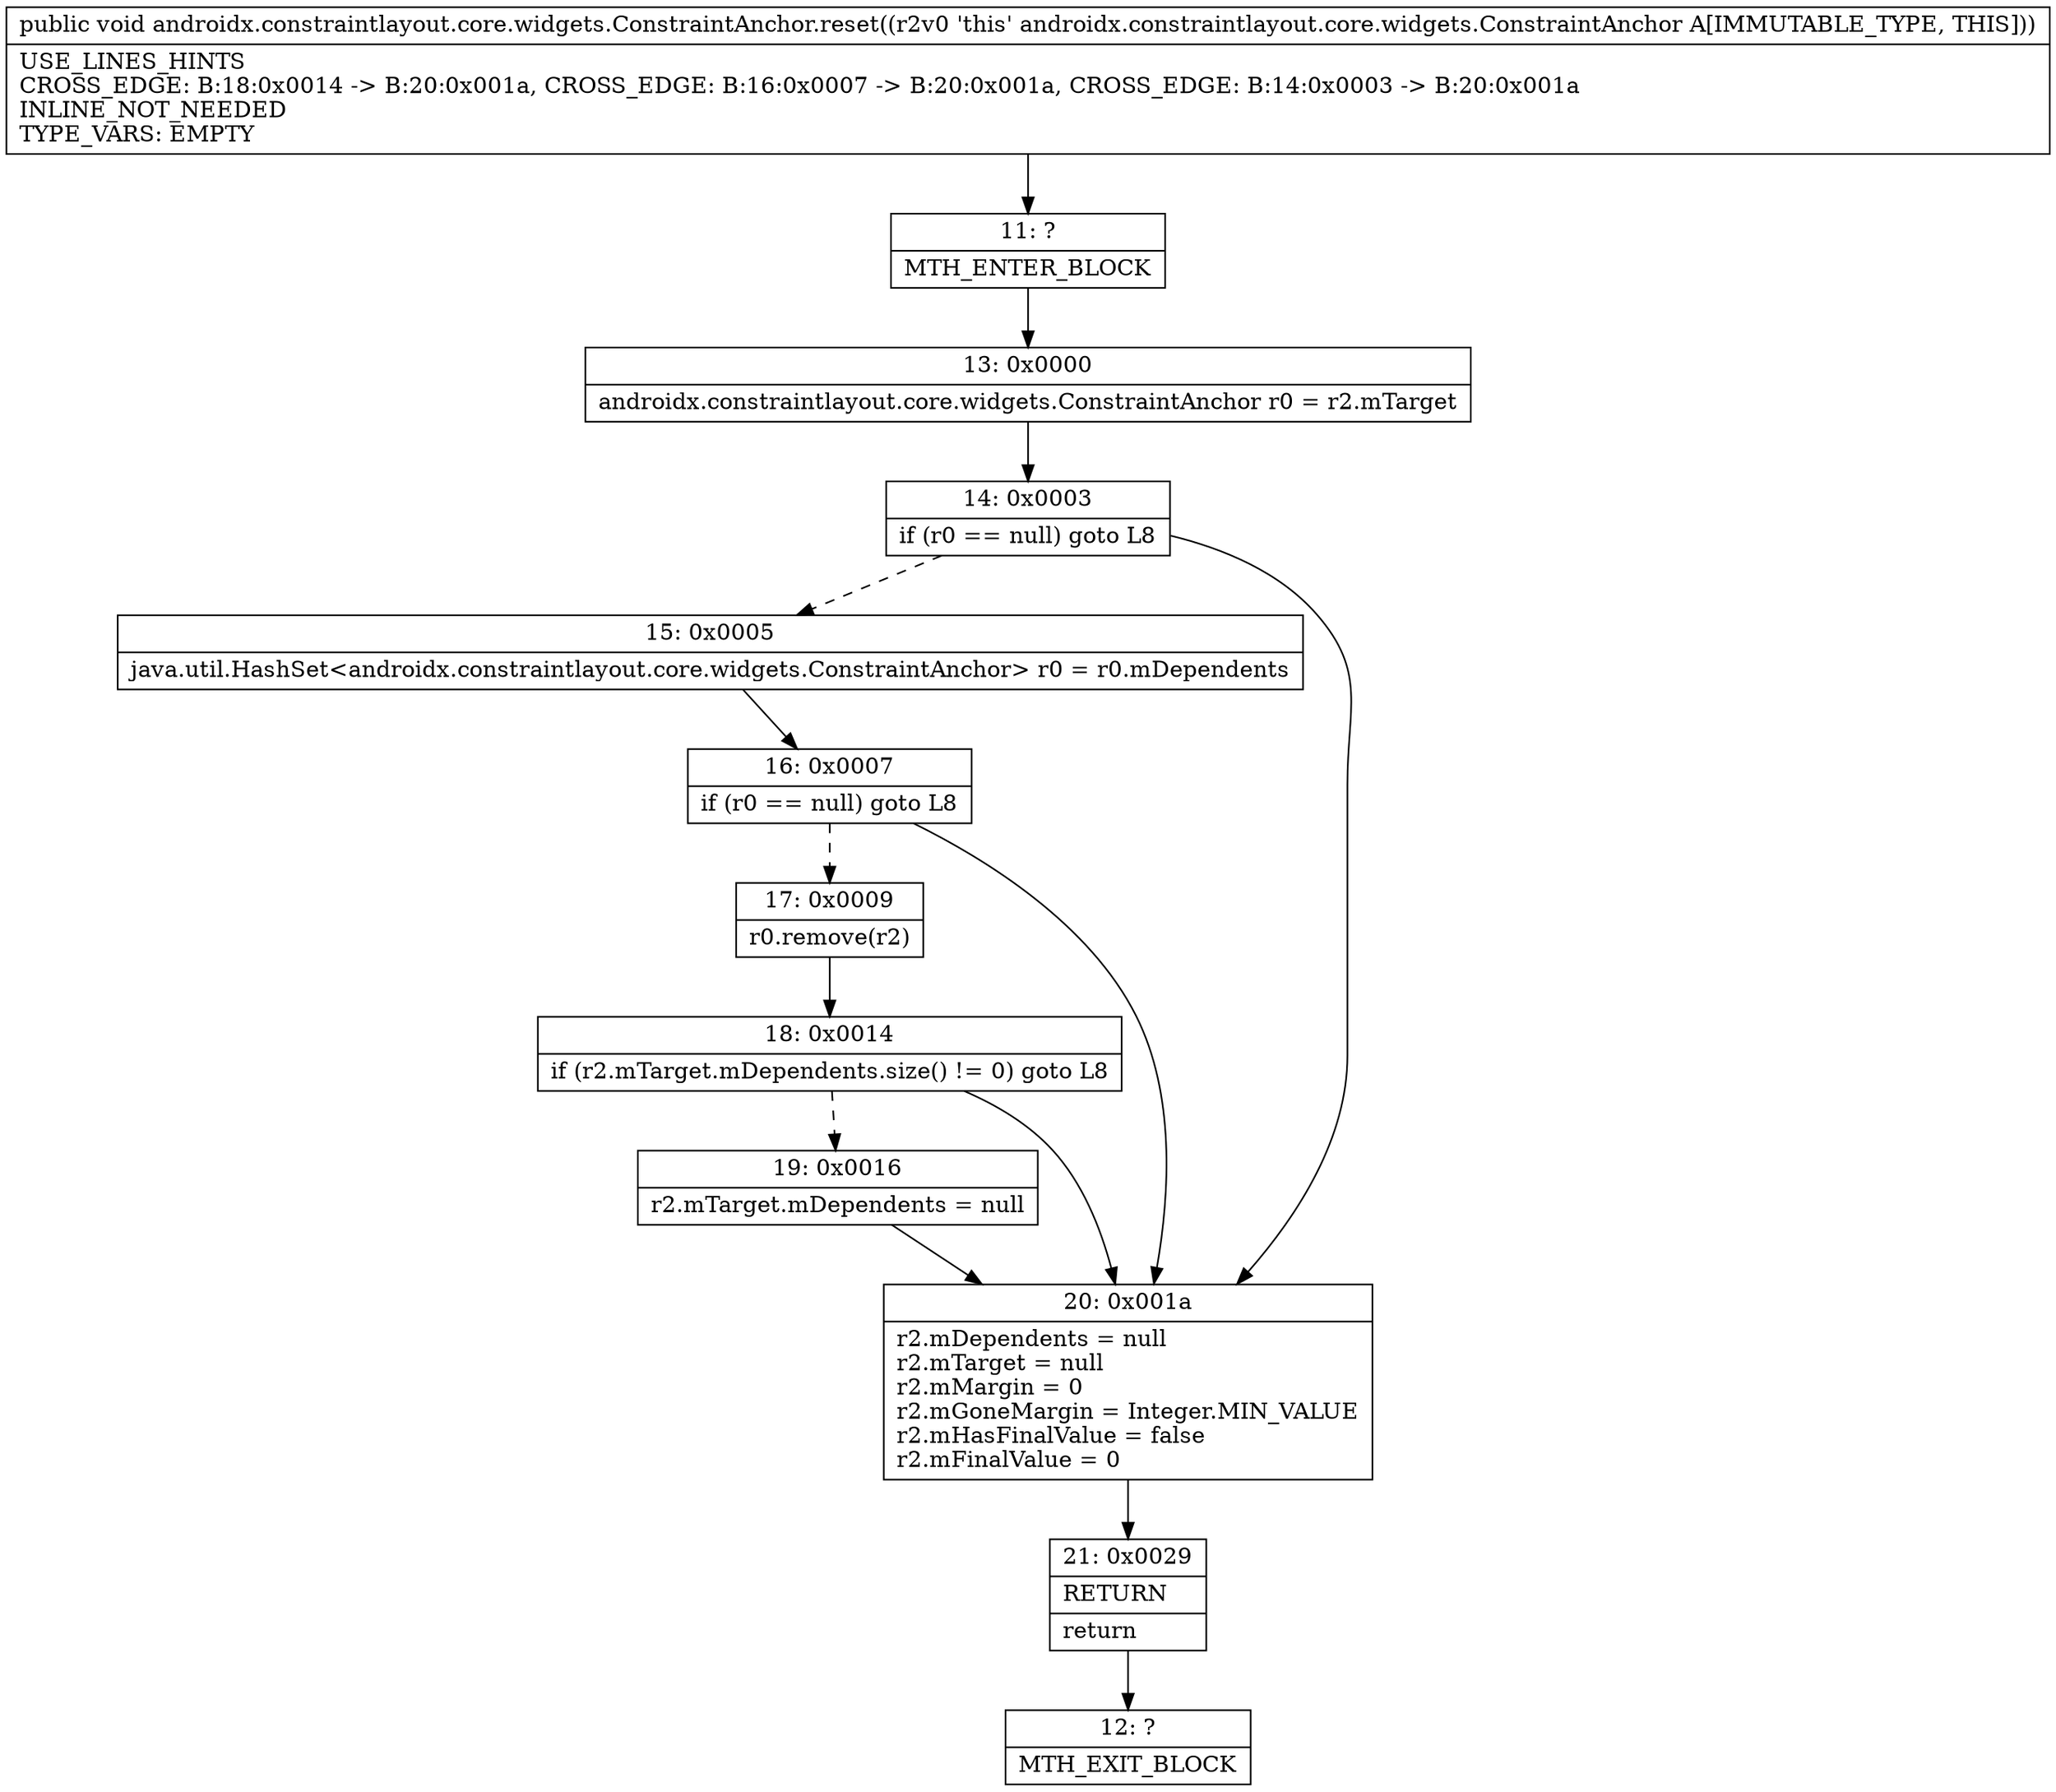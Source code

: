 digraph "CFG forandroidx.constraintlayout.core.widgets.ConstraintAnchor.reset()V" {
Node_11 [shape=record,label="{11\:\ ?|MTH_ENTER_BLOCK\l}"];
Node_13 [shape=record,label="{13\:\ 0x0000|androidx.constraintlayout.core.widgets.ConstraintAnchor r0 = r2.mTarget\l}"];
Node_14 [shape=record,label="{14\:\ 0x0003|if (r0 == null) goto L8\l}"];
Node_15 [shape=record,label="{15\:\ 0x0005|java.util.HashSet\<androidx.constraintlayout.core.widgets.ConstraintAnchor\> r0 = r0.mDependents\l}"];
Node_16 [shape=record,label="{16\:\ 0x0007|if (r0 == null) goto L8\l}"];
Node_17 [shape=record,label="{17\:\ 0x0009|r0.remove(r2)\l}"];
Node_18 [shape=record,label="{18\:\ 0x0014|if (r2.mTarget.mDependents.size() != 0) goto L8\l}"];
Node_19 [shape=record,label="{19\:\ 0x0016|r2.mTarget.mDependents = null\l}"];
Node_20 [shape=record,label="{20\:\ 0x001a|r2.mDependents = null\lr2.mTarget = null\lr2.mMargin = 0\lr2.mGoneMargin = Integer.MIN_VALUE\lr2.mHasFinalValue = false\lr2.mFinalValue = 0\l}"];
Node_21 [shape=record,label="{21\:\ 0x0029|RETURN\l|return\l}"];
Node_12 [shape=record,label="{12\:\ ?|MTH_EXIT_BLOCK\l}"];
MethodNode[shape=record,label="{public void androidx.constraintlayout.core.widgets.ConstraintAnchor.reset((r2v0 'this' androidx.constraintlayout.core.widgets.ConstraintAnchor A[IMMUTABLE_TYPE, THIS]))  | USE_LINES_HINTS\lCROSS_EDGE: B:18:0x0014 \-\> B:20:0x001a, CROSS_EDGE: B:16:0x0007 \-\> B:20:0x001a, CROSS_EDGE: B:14:0x0003 \-\> B:20:0x001a\lINLINE_NOT_NEEDED\lTYPE_VARS: EMPTY\l}"];
MethodNode -> Node_11;Node_11 -> Node_13;
Node_13 -> Node_14;
Node_14 -> Node_15[style=dashed];
Node_14 -> Node_20;
Node_15 -> Node_16;
Node_16 -> Node_17[style=dashed];
Node_16 -> Node_20;
Node_17 -> Node_18;
Node_18 -> Node_19[style=dashed];
Node_18 -> Node_20;
Node_19 -> Node_20;
Node_20 -> Node_21;
Node_21 -> Node_12;
}

